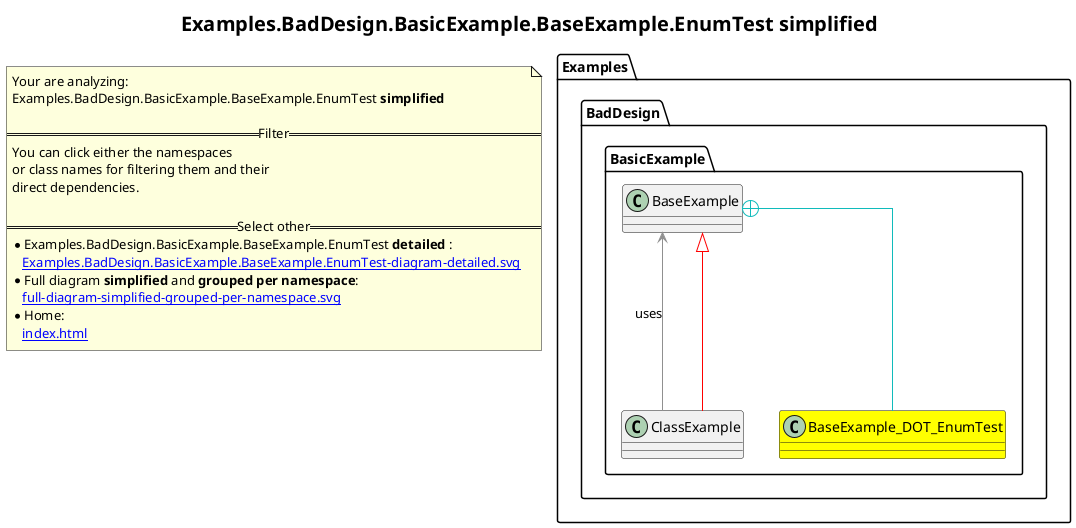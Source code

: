 @startuml
skinparam linetype ortho
title <size:20>Examples.BadDesign.BasicExample.BaseExample.EnumTest **simplified** </size>
note "Your are analyzing:\nExamples.BadDesign.BasicExample.BaseExample.EnumTest **simplified** \n\n==Filter==\nYou can click either the namespaces \nor class names for filtering them and their\ndirect dependencies.\n\n==Select other==\n* Examples.BadDesign.BasicExample.BaseExample.EnumTest **detailed** :\n   [[Examples.BadDesign.BasicExample.BaseExample.EnumTest-diagram-detailed.svg]]\n* Full diagram **simplified** and **grouped per namespace**:\n   [[full-diagram-simplified-grouped-per-namespace.svg]]\n* Home:\n   [[index.html]]" as FloatingNote
    class Examples.BadDesign.BasicExample.BaseExample_DOT_EnumTest [[Examples.BadDesign.BasicExample.BaseExample.EnumTest-diagram-simplified.svg]] #yellow {
    }
    class Examples.BadDesign.BasicExample.ClassExample [[Examples.BadDesign.BasicExample.ClassExample-diagram-simplified.svg]]  {
    }
    class Examples.BadDesign.BasicExample.BaseExample [[Examples.BadDesign.BasicExample.BaseExample-diagram-simplified.svg]]  {
    }
 ' *************************************** 
 ' *************************************** 
 ' *************************************** 
' Class relations extracted from namespace:
' Examples.BadDesign.BasicExample
Examples.BadDesign.BasicExample.BaseExample <|-[#red]- Examples.BadDesign.BasicExample.ClassExample
Examples.BadDesign.BasicExample.ClassExample *-[#10BB10]- Examples.BadDesign.BasicExample.BaseExample.EnumTest 
Examples.BadDesign.BasicExample.ClassExample -[#909090]-> Examples.BadDesign.BasicExample.BaseExample  : uses 
Examples.BadDesign.BasicExample.BaseExample +-[#10BBBB]- Examples.BadDesign.BasicExample.BaseExample_DOT_EnumTest 
@enduml